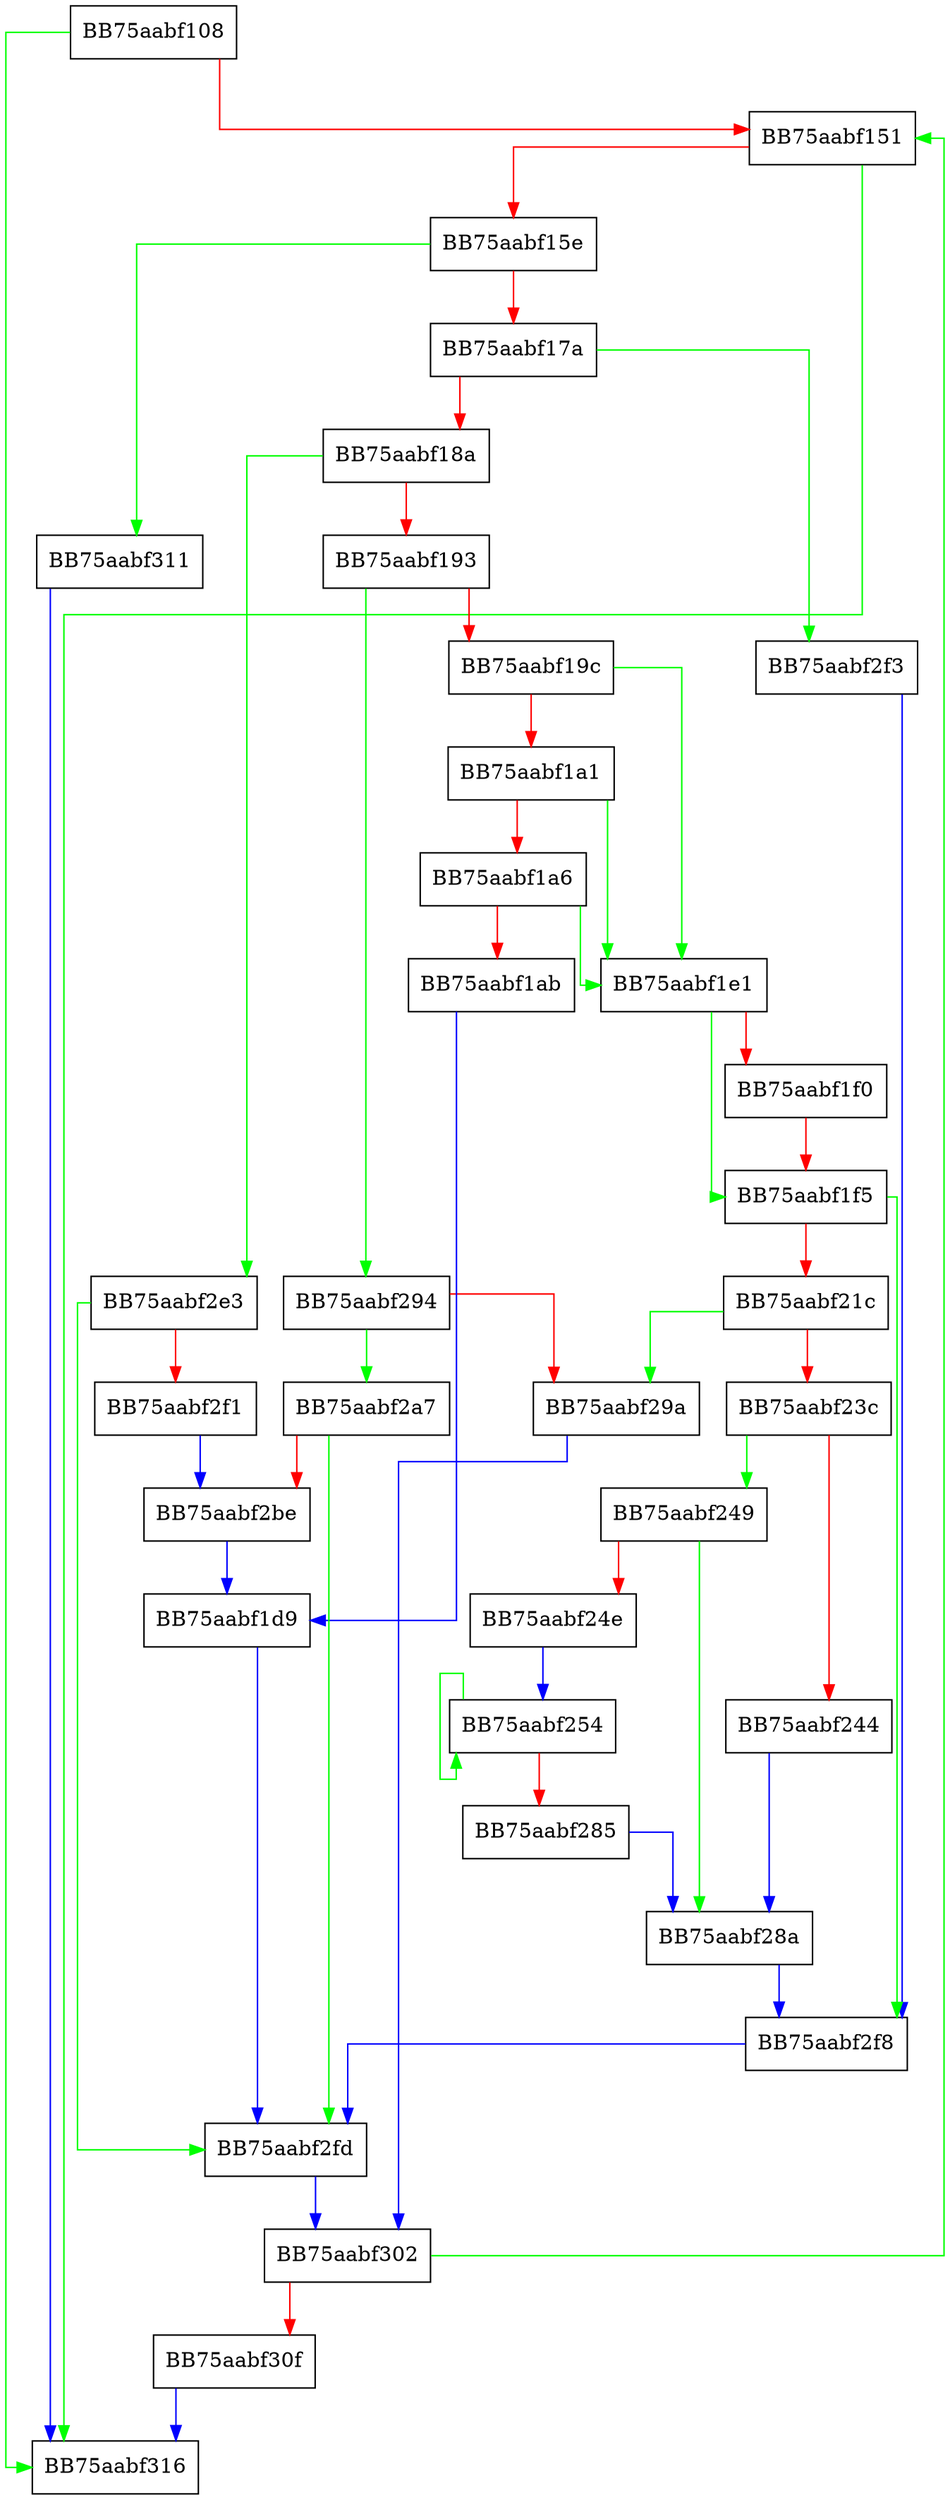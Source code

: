 digraph read_leaves {
  node [shape="box"];
  graph [splines=ortho];
  BB75aabf108 -> BB75aabf316 [color="green"];
  BB75aabf108 -> BB75aabf151 [color="red"];
  BB75aabf151 -> BB75aabf316 [color="green"];
  BB75aabf151 -> BB75aabf15e [color="red"];
  BB75aabf15e -> BB75aabf311 [color="green"];
  BB75aabf15e -> BB75aabf17a [color="red"];
  BB75aabf17a -> BB75aabf2f3 [color="green"];
  BB75aabf17a -> BB75aabf18a [color="red"];
  BB75aabf18a -> BB75aabf2e3 [color="green"];
  BB75aabf18a -> BB75aabf193 [color="red"];
  BB75aabf193 -> BB75aabf294 [color="green"];
  BB75aabf193 -> BB75aabf19c [color="red"];
  BB75aabf19c -> BB75aabf1e1 [color="green"];
  BB75aabf19c -> BB75aabf1a1 [color="red"];
  BB75aabf1a1 -> BB75aabf1e1 [color="green"];
  BB75aabf1a1 -> BB75aabf1a6 [color="red"];
  BB75aabf1a6 -> BB75aabf1e1 [color="green"];
  BB75aabf1a6 -> BB75aabf1ab [color="red"];
  BB75aabf1ab -> BB75aabf1d9 [color="blue"];
  BB75aabf1d9 -> BB75aabf2fd [color="blue"];
  BB75aabf1e1 -> BB75aabf1f5 [color="green"];
  BB75aabf1e1 -> BB75aabf1f0 [color="red"];
  BB75aabf1f0 -> BB75aabf1f5 [color="red"];
  BB75aabf1f5 -> BB75aabf2f8 [color="green"];
  BB75aabf1f5 -> BB75aabf21c [color="red"];
  BB75aabf21c -> BB75aabf29a [color="green"];
  BB75aabf21c -> BB75aabf23c [color="red"];
  BB75aabf23c -> BB75aabf249 [color="green"];
  BB75aabf23c -> BB75aabf244 [color="red"];
  BB75aabf244 -> BB75aabf28a [color="blue"];
  BB75aabf249 -> BB75aabf28a [color="green"];
  BB75aabf249 -> BB75aabf24e [color="red"];
  BB75aabf24e -> BB75aabf254 [color="blue"];
  BB75aabf254 -> BB75aabf254 [color="green"];
  BB75aabf254 -> BB75aabf285 [color="red"];
  BB75aabf285 -> BB75aabf28a [color="blue"];
  BB75aabf28a -> BB75aabf2f8 [color="blue"];
  BB75aabf294 -> BB75aabf2a7 [color="green"];
  BB75aabf294 -> BB75aabf29a [color="red"];
  BB75aabf29a -> BB75aabf302 [color="blue"];
  BB75aabf2a7 -> BB75aabf2fd [color="green"];
  BB75aabf2a7 -> BB75aabf2be [color="red"];
  BB75aabf2be -> BB75aabf1d9 [color="blue"];
  BB75aabf2e3 -> BB75aabf2fd [color="green"];
  BB75aabf2e3 -> BB75aabf2f1 [color="red"];
  BB75aabf2f1 -> BB75aabf2be [color="blue"];
  BB75aabf2f3 -> BB75aabf2f8 [color="blue"];
  BB75aabf2f8 -> BB75aabf2fd [color="blue"];
  BB75aabf2fd -> BB75aabf302 [color="blue"];
  BB75aabf302 -> BB75aabf151 [color="green"];
  BB75aabf302 -> BB75aabf30f [color="red"];
  BB75aabf30f -> BB75aabf316 [color="blue"];
  BB75aabf311 -> BB75aabf316 [color="blue"];
}